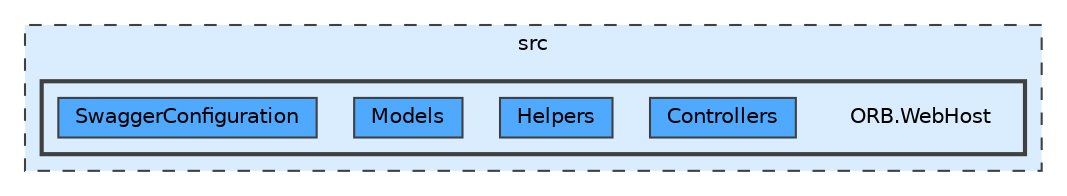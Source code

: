 digraph "ORB.WebHost"
{
 // INTERACTIVE_SVG=YES
 // LATEX_PDF_SIZE
  bgcolor="transparent";
  edge [fontname=Helvetica,fontsize=10,labelfontname=Helvetica,labelfontsize=10];
  node [fontname=Helvetica,fontsize=10,shape=box,height=0.2,width=0.4];
  compound=true
  subgraph clusterdir_68267d1309a1af8e8297ef4c3efbcdba {
    graph [ bgcolor="#daedff", pencolor="grey25", label="src", fontname=Helvetica,fontsize=10 style="filled,dashed", URL="dir_68267d1309a1af8e8297ef4c3efbcdba.html",tooltip=""]
  subgraph clusterdir_4ec7cf711a701df0560a1cd6da6337d3 {
    graph [ bgcolor="#daedff", pencolor="grey25", label="", fontname=Helvetica,fontsize=10 style="filled,bold", URL="dir_4ec7cf711a701df0560a1cd6da6337d3.html",tooltip=""]
    dir_4ec7cf711a701df0560a1cd6da6337d3 [shape=plaintext, label="ORB.WebHost"];
  dir_86cb18b2f88bb141faeaf6012a4bbfb3 [label="Controllers", fillcolor="#4ea9ff", color="grey25", style="filled", URL="dir_86cb18b2f88bb141faeaf6012a4bbfb3.html",tooltip=""];
  dir_ba64b404e9e373b24d4263b5057cde1e [label="Helpers", fillcolor="#4ea9ff", color="grey25", style="filled", URL="dir_ba64b404e9e373b24d4263b5057cde1e.html",tooltip=""];
  dir_6c88f1fdb788130aac6431a023119cbc [label="Models", fillcolor="#4ea9ff", color="grey25", style="filled", URL="dir_6c88f1fdb788130aac6431a023119cbc.html",tooltip=""];
  dir_042aab532595b29529f170afe22a699d [label="SwaggerConfiguration", fillcolor="#4ea9ff", color="grey25", style="filled", URL="dir_042aab532595b29529f170afe22a699d.html",tooltip=""];
  }
  }
}
